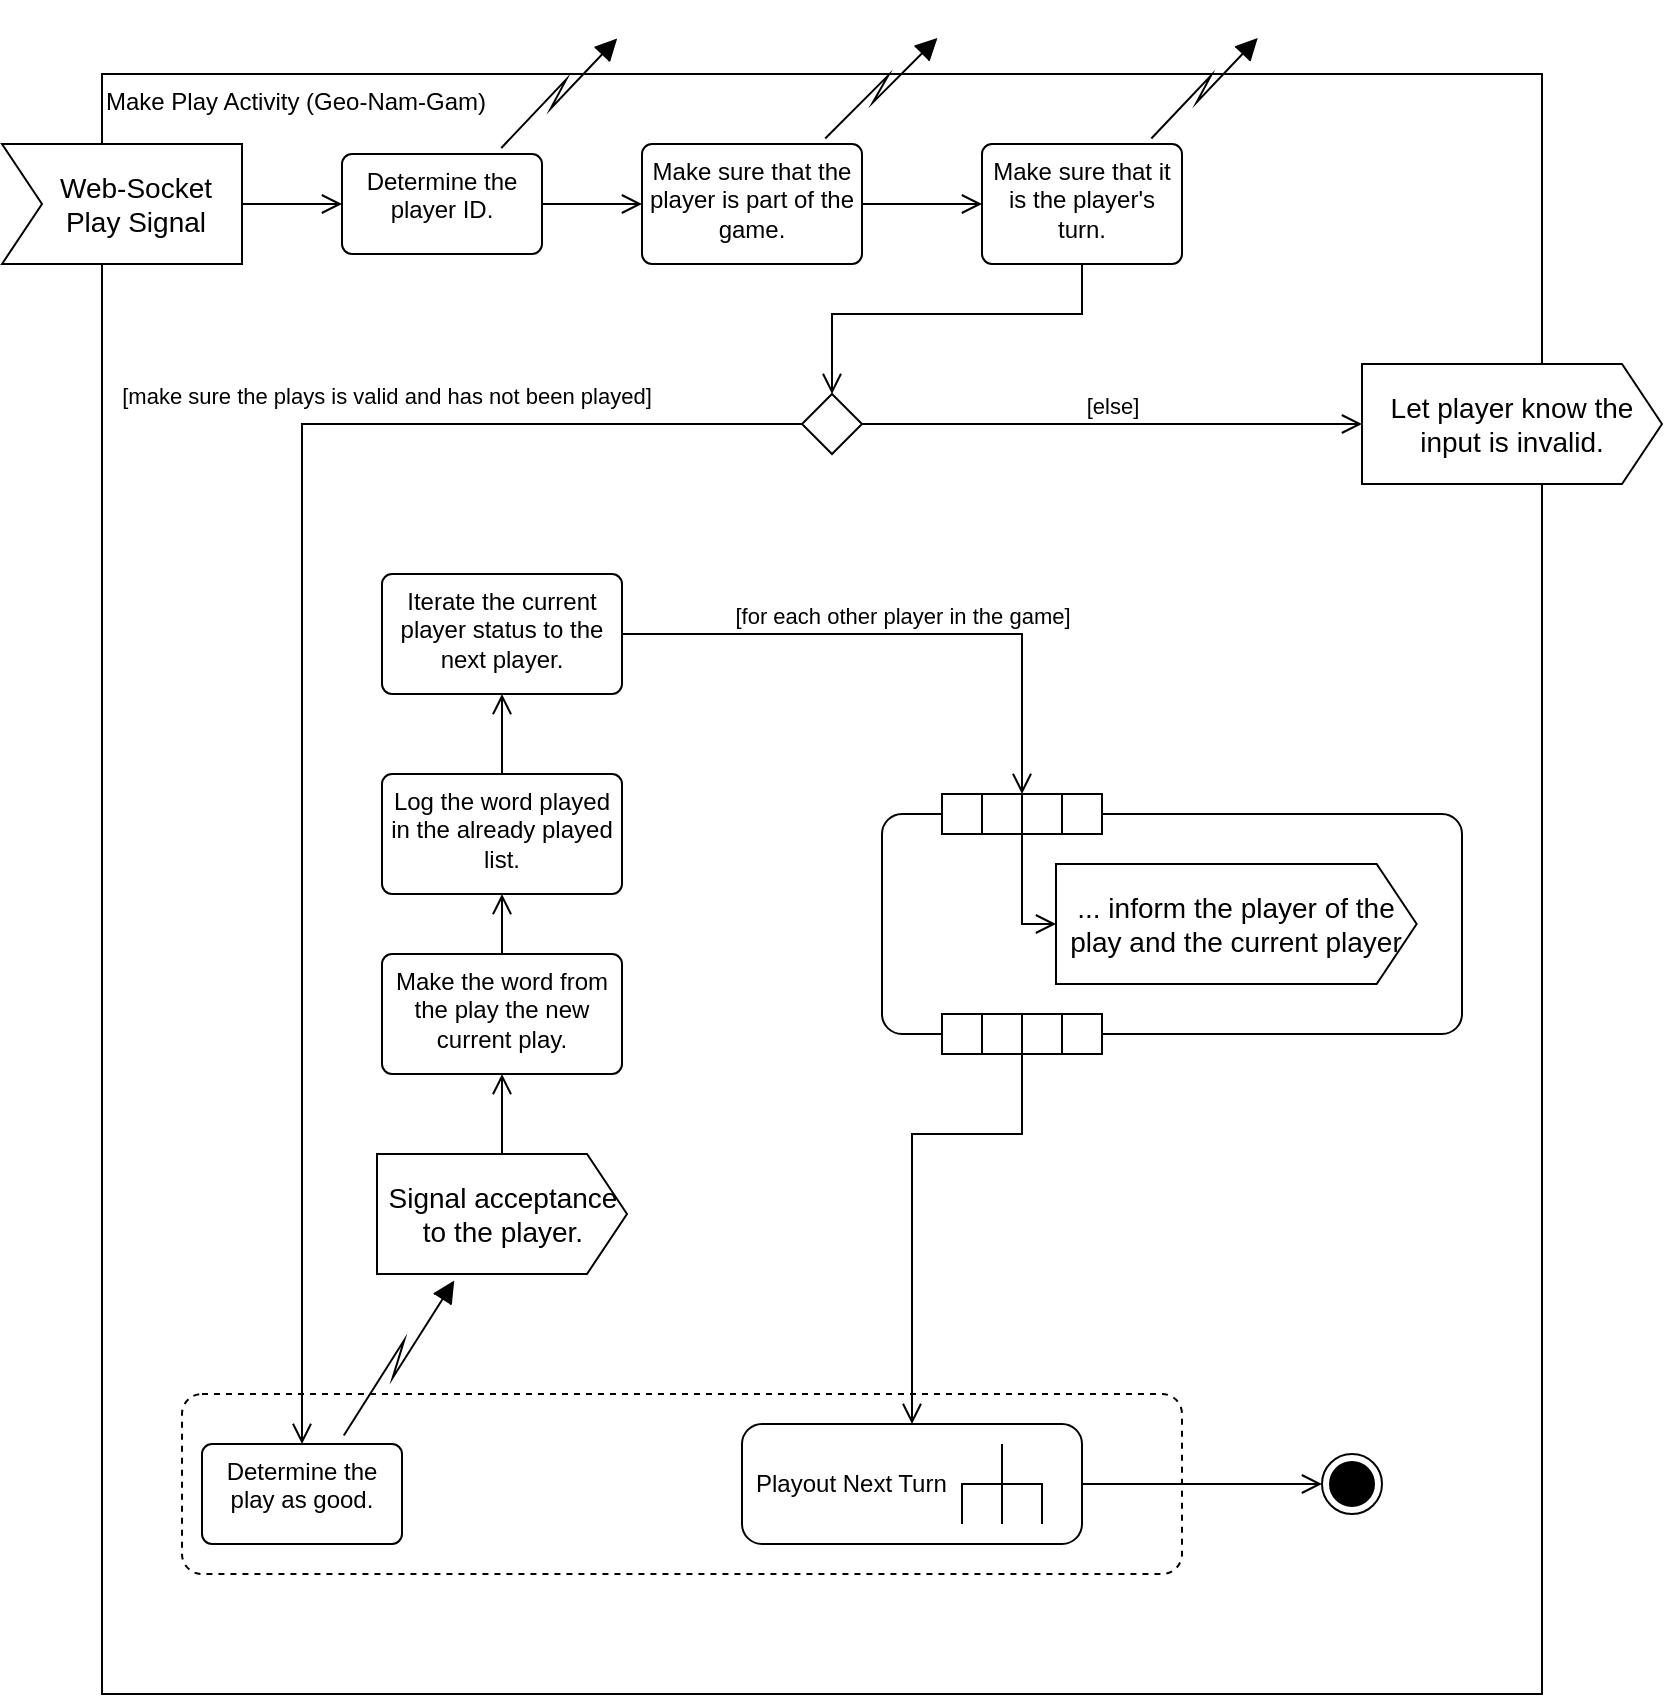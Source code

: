 <mxfile version="22.1.21" type="dropbox">
  <diagram name="Page-1" id="AaKEh45s2t-YWn4S7Cl9">
    <mxGraphModel dx="977" dy="507" grid="1" gridSize="10" guides="1" tooltips="1" connect="1" arrows="1" fold="1" page="1" pageScale="1" pageWidth="850" pageHeight="1100" math="0" shadow="0">
      <root>
        <mxCell id="0" />
        <mxCell id="1" parent="0" />
        <mxCell id="Vzgmn9DdHG6oVKUZLne5-1" value="Make Play Activity (Geo-Nam-Gam)" style="html=1;dashed=0;whiteSpace=wrap;align=left;verticalAlign=top;" vertex="1" parent="1">
          <mxGeometry x="60" y="40" width="720" height="810" as="geometry" />
        </mxCell>
        <mxCell id="Vzgmn9DdHG6oVKUZLne5-2" value="Web-Socket Play Signal" style="html=1;shape=mxgraph.infographic.ribbonSimple;notch1=20;notch2=0;align=center;verticalAlign=middle;fontSize=14;fontStyle=0;fillColor=#FFFFFF;flipH=0;spacingRight=0;spacingLeft=14;whiteSpace=wrap;" vertex="1" parent="1">
          <mxGeometry x="10" y="75" width="120" height="60" as="geometry" />
        </mxCell>
        <mxCell id="Vzgmn9DdHG6oVKUZLne5-3" value="Determine the player ID." style="html=1;align=center;verticalAlign=top;rounded=1;absoluteArcSize=1;arcSize=10;dashed=0;whiteSpace=wrap;" vertex="1" parent="1">
          <mxGeometry x="180" y="80" width="100" height="50" as="geometry" />
        </mxCell>
        <mxCell id="Vzgmn9DdHG6oVKUZLne5-4" value="" style="endArrow=open;startArrow=none;endFill=0;startFill=0;endSize=8;html=1;verticalAlign=bottom;labelBackgroundColor=none;strokeWidth=1;rounded=0;" edge="1" parent="1" source="Vzgmn9DdHG6oVKUZLne5-2" target="Vzgmn9DdHG6oVKUZLne5-3">
          <mxGeometry width="160" relative="1" as="geometry">
            <mxPoint x="340" y="160" as="sourcePoint" />
            <mxPoint x="500" y="160" as="targetPoint" />
          </mxGeometry>
        </mxCell>
        <mxCell id="Vzgmn9DdHG6oVKUZLne5-5" value="Make sure that the player is part of the game." style="html=1;align=center;verticalAlign=top;rounded=1;absoluteArcSize=1;arcSize=10;dashed=0;whiteSpace=wrap;" vertex="1" parent="1">
          <mxGeometry x="330" y="75" width="110" height="60" as="geometry" />
        </mxCell>
        <mxCell id="Vzgmn9DdHG6oVKUZLne5-6" value="" style="endArrow=open;startArrow=none;endFill=0;startFill=0;endSize=8;html=1;verticalAlign=bottom;labelBackgroundColor=none;strokeWidth=1;rounded=0;" edge="1" parent="1" target="Vzgmn9DdHG6oVKUZLne5-5" source="Vzgmn9DdHG6oVKUZLne5-3">
          <mxGeometry width="160" relative="1" as="geometry">
            <mxPoint x="330" y="105" as="sourcePoint" />
            <mxPoint x="700" y="160" as="targetPoint" />
          </mxGeometry>
        </mxCell>
        <mxCell id="Vzgmn9DdHG6oVKUZLne5-7" value="Make sure that it is the player&#39;s turn." style="html=1;align=center;verticalAlign=top;rounded=1;absoluteArcSize=1;arcSize=10;dashed=0;whiteSpace=wrap;" vertex="1" parent="1">
          <mxGeometry x="500" y="75" width="100" height="60" as="geometry" />
        </mxCell>
        <mxCell id="Vzgmn9DdHG6oVKUZLne5-8" value="" style="endArrow=open;startArrow=none;endFill=0;startFill=0;endSize=8;html=1;verticalAlign=bottom;labelBackgroundColor=none;strokeWidth=1;rounded=0;" edge="1" parent="1" target="Vzgmn9DdHG6oVKUZLne5-7" source="Vzgmn9DdHG6oVKUZLne5-5">
          <mxGeometry width="160" relative="1" as="geometry">
            <mxPoint x="530" y="105" as="sourcePoint" />
            <mxPoint x="900" y="160" as="targetPoint" />
          </mxGeometry>
        </mxCell>
        <mxCell id="Vzgmn9DdHG6oVKUZLne5-34" value="" style="html=1;align=center;verticalAlign=top;rounded=1;absoluteArcSize=1;arcSize=20;dashed=1;whiteSpace=wrap;" vertex="1" parent="1">
          <mxGeometry x="100" y="700" width="500" height="90" as="geometry" />
        </mxCell>
        <mxCell id="Vzgmn9DdHG6oVKUZLne5-9" value="Determine the play as good." style="html=1;align=center;verticalAlign=top;rounded=1;absoluteArcSize=1;arcSize=10;dashed=0;whiteSpace=wrap;" vertex="1" parent="1">
          <mxGeometry x="110" y="725" width="100" height="50" as="geometry" />
        </mxCell>
        <mxCell id="Vzgmn9DdHG6oVKUZLne5-10" value="" style="shape=mxgraph.lean_mapping.electronic_info_flow_edge;html=1;rounded=0;" edge="1" parent="1" source="Vzgmn9DdHG6oVKUZLne5-5">
          <mxGeometry width="160" relative="1" as="geometry">
            <mxPoint x="340" y="160" as="sourcePoint" />
            <mxPoint x="480" y="20" as="targetPoint" />
          </mxGeometry>
        </mxCell>
        <mxCell id="Vzgmn9DdHG6oVKUZLne5-11" value="" style="shape=mxgraph.lean_mapping.electronic_info_flow_edge;html=1;rounded=0;" edge="1" parent="1" source="Vzgmn9DdHG6oVKUZLne5-7">
          <mxGeometry width="160" relative="1" as="geometry">
            <mxPoint x="340" y="160" as="sourcePoint" />
            <mxPoint x="640" y="20" as="targetPoint" />
          </mxGeometry>
        </mxCell>
        <mxCell id="Vzgmn9DdHG6oVKUZLne5-12" value="" style="rhombus;" vertex="1" parent="1">
          <mxGeometry x="410" y="200" width="30" height="30" as="geometry" />
        </mxCell>
        <mxCell id="Vzgmn9DdHG6oVKUZLne5-13" value="" style="endArrow=open;startArrow=none;endFill=0;startFill=0;endSize=8;html=1;verticalAlign=bottom;labelBackgroundColor=none;strokeWidth=1;rounded=0;entryX=0.5;entryY=0;entryDx=0;entryDy=0;" edge="1" parent="1" source="Vzgmn9DdHG6oVKUZLne5-7" target="Vzgmn9DdHG6oVKUZLne5-12">
          <mxGeometry width="160" relative="1" as="geometry">
            <mxPoint x="450" y="115" as="sourcePoint" />
            <mxPoint x="510" y="115" as="targetPoint" />
            <Array as="points">
              <mxPoint x="550" y="160" />
              <mxPoint x="425" y="160" />
            </Array>
          </mxGeometry>
        </mxCell>
        <mxCell id="Vzgmn9DdHG6oVKUZLne5-14" value="[make sure the plays is valid and has not been played]" style="endArrow=open;startArrow=none;endFill=0;startFill=0;endSize=8;html=1;verticalAlign=bottom;labelBackgroundColor=none;strokeWidth=1;rounded=0;exitX=0;exitY=0.5;exitDx=0;exitDy=0;" edge="1" parent="1" source="Vzgmn9DdHG6oVKUZLne5-12" target="Vzgmn9DdHG6oVKUZLne5-9">
          <mxGeometry x="-0.453" y="-5" width="160" relative="1" as="geometry">
            <mxPoint x="290" y="115" as="sourcePoint" />
            <mxPoint x="340" y="115" as="targetPoint" />
            <Array as="points">
              <mxPoint x="160" y="215" />
            </Array>
            <mxPoint as="offset" />
          </mxGeometry>
        </mxCell>
        <mxCell id="Vzgmn9DdHG6oVKUZLne5-15" value="[else]" style="endArrow=open;startArrow=none;endFill=0;startFill=0;endSize=8;html=1;verticalAlign=bottom;labelBackgroundColor=none;strokeWidth=1;rounded=0;exitX=1;exitY=0.5;exitDx=0;exitDy=0;" edge="1" parent="1" source="Vzgmn9DdHG6oVKUZLne5-12" target="Vzgmn9DdHG6oVKUZLne5-17">
          <mxGeometry width="160" relative="1" as="geometry">
            <mxPoint x="695" y="215" as="sourcePoint" />
            <mxPoint x="570" y="280" as="targetPoint" />
            <Array as="points">
              <mxPoint x="570" y="215" />
            </Array>
          </mxGeometry>
        </mxCell>
        <mxCell id="Vzgmn9DdHG6oVKUZLne5-17" value="Let player know the input is invalid." style="html=1;shape=mxgraph.infographic.ribbonSimple;notch1=0;notch2=20;align=center;verticalAlign=middle;fontSize=14;fontStyle=0;fillColor=#FFFFFF;whiteSpace=wrap;" vertex="1" parent="1">
          <mxGeometry x="690" y="185" width="150" height="60" as="geometry" />
        </mxCell>
        <mxCell id="Vzgmn9DdHG6oVKUZLne5-18" value="Log the word played in the already played list." style="html=1;align=center;verticalAlign=top;rounded=1;absoluteArcSize=1;arcSize=10;dashed=0;whiteSpace=wrap;" vertex="1" parent="1">
          <mxGeometry x="200" y="390" width="120" height="60" as="geometry" />
        </mxCell>
        <mxCell id="Vzgmn9DdHG6oVKUZLne5-20" value="Iterate the current player status to the next player." style="html=1;align=center;verticalAlign=top;rounded=1;absoluteArcSize=1;arcSize=10;dashed=0;whiteSpace=wrap;" vertex="1" parent="1">
          <mxGeometry x="200" y="290" width="120" height="60" as="geometry" />
        </mxCell>
        <mxCell id="Vzgmn9DdHG6oVKUZLne5-21" value="" style="endArrow=open;startArrow=none;endFill=0;startFill=0;endSize=8;html=1;verticalAlign=bottom;labelBackgroundColor=none;strokeWidth=1;rounded=0;" edge="1" parent="1" source="Vzgmn9DdHG6oVKUZLne5-18" target="Vzgmn9DdHG6oVKUZLne5-20">
          <mxGeometry width="160" relative="1" as="geometry">
            <mxPoint x="220" y="320" as="sourcePoint" />
            <mxPoint x="310" y="320" as="targetPoint" />
          </mxGeometry>
        </mxCell>
        <mxCell id="Vzgmn9DdHG6oVKUZLne5-25" value="[for each other player in the game]" style="endArrow=open;startArrow=none;endFill=0;startFill=0;endSize=8;html=1;verticalAlign=bottom;labelBackgroundColor=none;strokeWidth=1;rounded=0;entryX=1;entryY=0;entryDx=0;entryDy=0;" edge="1" parent="1" source="Vzgmn9DdHG6oVKUZLne5-20" target="Vzgmn9DdHG6oVKUZLne5-41">
          <mxGeometry width="160" relative="1" as="geometry">
            <mxPoint x="373" y="320" as="sourcePoint" />
            <mxPoint x="640" y="379" as="targetPoint" />
            <Array as="points">
              <mxPoint x="520" y="320" />
            </Array>
          </mxGeometry>
        </mxCell>
        <mxCell id="Vzgmn9DdHG6oVKUZLne5-33" value="" style="shape=mxgraph.lean_mapping.electronic_info_flow_edge;html=1;rounded=0;" edge="1" parent="1" source="Vzgmn9DdHG6oVKUZLne5-9" target="Vzgmn9DdHG6oVKUZLne5-55">
          <mxGeometry width="160" relative="1" as="geometry">
            <mxPoint x="340" y="470" as="sourcePoint" />
            <mxPoint x="500" y="470" as="targetPoint" />
          </mxGeometry>
        </mxCell>
        <mxCell id="Vzgmn9DdHG6oVKUZLne5-35" value="Make the word from the play the new current play." style="html=1;align=center;verticalAlign=top;rounded=1;absoluteArcSize=1;arcSize=10;dashed=0;whiteSpace=wrap;" vertex="1" parent="1">
          <mxGeometry x="200" y="480" width="120" height="60" as="geometry" />
        </mxCell>
        <mxCell id="Vzgmn9DdHG6oVKUZLne5-36" value="" style="endArrow=open;startArrow=none;endFill=0;startFill=0;endSize=8;html=1;verticalAlign=bottom;labelBackgroundColor=none;strokeWidth=1;rounded=0;" edge="1" parent="1" source="Vzgmn9DdHG6oVKUZLne5-35" target="Vzgmn9DdHG6oVKUZLne5-18">
          <mxGeometry width="160" relative="1" as="geometry">
            <mxPoint x="400" y="380" as="sourcePoint" />
            <mxPoint x="450" y="380" as="targetPoint" />
          </mxGeometry>
        </mxCell>
        <mxCell id="Vzgmn9DdHG6oVKUZLne5-37" value="" style="shape=mxgraph.lean_mapping.electronic_info_flow_edge;html=1;rounded=0;" edge="1" parent="1" source="Vzgmn9DdHG6oVKUZLne5-3">
          <mxGeometry width="160" relative="1" as="geometry">
            <mxPoint x="429" y="85" as="sourcePoint" />
            <mxPoint x="320" y="20" as="targetPoint" />
          </mxGeometry>
        </mxCell>
        <mxCell id="Vzgmn9DdHG6oVKUZLne5-38" value="" style="html=1;dashed=0;rounded=1;absoluteArcSize=1;arcSize=20;verticalAlign=middle;align=center;whiteSpace=wrap;" vertex="1" parent="1">
          <mxGeometry x="450" y="410" width="290" height="110" as="geometry" />
        </mxCell>
        <mxCell id="Vzgmn9DdHG6oVKUZLne5-39" value="" style="group;resizeWidth=0;resizeHeight=0;html=1;" vertex="1" parent="Vzgmn9DdHG6oVKUZLne5-38">
          <mxGeometry width="80" height="20" relative="1" as="geometry">
            <mxPoint x="30" y="-10" as="offset" />
          </mxGeometry>
        </mxCell>
        <mxCell id="Vzgmn9DdHG6oVKUZLne5-40" value="" style="resizeWidth=0;resizeHeight=0;points=[[0,0],[0.5,0],[1,0]];html=1;whiteSpace=wrap;" vertex="1" parent="Vzgmn9DdHG6oVKUZLne5-39">
          <mxGeometry width="20" height="20" relative="1" as="geometry">
            <mxPoint as="offset" />
          </mxGeometry>
        </mxCell>
        <mxCell id="Vzgmn9DdHG6oVKUZLne5-41" value="" style="resizeWidth=0;resizeHeight=0;points=[[0,0],[0.5,0],[1,0]];html=1;whiteSpace=wrap;" vertex="1" parent="Vzgmn9DdHG6oVKUZLne5-39">
          <mxGeometry width="20" height="20" relative="1" as="geometry">
            <mxPoint x="20" as="offset" />
          </mxGeometry>
        </mxCell>
        <mxCell id="Vzgmn9DdHG6oVKUZLne5-42" value="" style="resizeWidth=0;resizeHeight=0;points=[[0,0],[0.5,0],[1,0]];html=1;whiteSpace=wrap;" vertex="1" parent="Vzgmn9DdHG6oVKUZLne5-39">
          <mxGeometry width="20" height="20" relative="1" as="geometry">
            <mxPoint x="40" as="offset" />
          </mxGeometry>
        </mxCell>
        <mxCell id="Vzgmn9DdHG6oVKUZLne5-43" value="" style="resizeWidth=0;resizeHeight=0;points=[[0,0],[0.5,0],[1,0]];html=1;whiteSpace=wrap;" vertex="1" parent="Vzgmn9DdHG6oVKUZLne5-39">
          <mxGeometry width="20" height="20" relative="1" as="geometry">
            <mxPoint x="60" as="offset" />
          </mxGeometry>
        </mxCell>
        <mxCell id="Vzgmn9DdHG6oVKUZLne5-44" value="" style="group;resizeWidth=0;resizeHeight=0;html=1;" vertex="1" parent="Vzgmn9DdHG6oVKUZLne5-38">
          <mxGeometry y="1" width="80" height="20" relative="1" as="geometry">
            <mxPoint x="30" y="-10" as="offset" />
          </mxGeometry>
        </mxCell>
        <mxCell id="Vzgmn9DdHG6oVKUZLne5-45" value="" style="resizeWidth=0;resizeHeight=0;points=[[0,1],[0.5,1],[1,1]];html=1;whiteSpace=wrap;" vertex="1" parent="Vzgmn9DdHG6oVKUZLne5-44">
          <mxGeometry width="20" height="20" relative="1" as="geometry">
            <mxPoint as="offset" />
          </mxGeometry>
        </mxCell>
        <mxCell id="Vzgmn9DdHG6oVKUZLne5-46" value="" style="resizeWidth=0;resizeHeight=0;points=[[0,1],[0.5,1],[1,1]];html=1;whiteSpace=wrap;" vertex="1" parent="Vzgmn9DdHG6oVKUZLne5-44">
          <mxGeometry width="20" height="20" relative="1" as="geometry">
            <mxPoint x="20" as="offset" />
          </mxGeometry>
        </mxCell>
        <mxCell id="Vzgmn9DdHG6oVKUZLne5-47" value="" style="resizeWidth=0;resizeHeight=0;points=[[0,1],[0.5,1],[1,1]];html=1;whiteSpace=wrap;" vertex="1" parent="Vzgmn9DdHG6oVKUZLne5-44">
          <mxGeometry width="20" height="20" relative="1" as="geometry">
            <mxPoint x="40" as="offset" />
          </mxGeometry>
        </mxCell>
        <mxCell id="Vzgmn9DdHG6oVKUZLne5-48" value="" style="resizeWidth=0;resizeHeight=0;points=[[0,1],[0.5,1],[1,1]];html=1;whiteSpace=wrap;" vertex="1" parent="Vzgmn9DdHG6oVKUZLne5-44">
          <mxGeometry width="20" height="20" relative="1" as="geometry">
            <mxPoint x="60" as="offset" />
          </mxGeometry>
        </mxCell>
        <mxCell id="Vzgmn9DdHG6oVKUZLne5-49" value="... inform the player of the play and the current player" style="html=1;shape=mxgraph.infographic.ribbonSimple;notch1=0;notch2=20;align=center;verticalAlign=middle;fontSize=14;fontStyle=0;fillColor=#FFFFFF;whiteSpace=wrap;" vertex="1" parent="Vzgmn9DdHG6oVKUZLne5-38">
          <mxGeometry x="87" y="25" width="180.332" height="60" as="geometry" />
        </mxCell>
        <mxCell id="Vzgmn9DdHG6oVKUZLne5-50" value="" style="endArrow=open;startArrow=none;endFill=0;startFill=0;endSize=8;html=1;verticalAlign=bottom;labelBackgroundColor=none;strokeWidth=1;rounded=0;exitX=0.5;exitY=1;exitDx=0;exitDy=0;" edge="1" parent="Vzgmn9DdHG6oVKUZLne5-38" source="Vzgmn9DdHG6oVKUZLne5-39" target="Vzgmn9DdHG6oVKUZLne5-49">
          <mxGeometry width="160" relative="1" as="geometry">
            <mxPoint x="70.303" y="-47" as="sourcePoint" />
            <mxPoint x="70.303" as="targetPoint" />
            <Array as="points">
              <mxPoint x="70.0" y="55" />
            </Array>
          </mxGeometry>
        </mxCell>
        <mxCell id="Vzgmn9DdHG6oVKUZLne5-51" value="" style="endArrow=open;startArrow=none;endFill=0;startFill=0;endSize=8;html=1;verticalAlign=bottom;labelBackgroundColor=none;strokeWidth=1;rounded=0;exitX=0;exitY=1;exitDx=0;exitDy=0;" edge="1" parent="1" source="Vzgmn9DdHG6oVKUZLne5-47" target="Vzgmn9DdHG6oVKUZLne5-57">
          <mxGeometry width="160" relative="1" as="geometry">
            <mxPoint x="530" y="400" as="sourcePoint" />
            <mxPoint x="547" y="445" as="targetPoint" />
            <Array as="points">
              <mxPoint x="520" y="570" />
              <mxPoint x="465" y="570" />
            </Array>
          </mxGeometry>
        </mxCell>
        <mxCell id="Vzgmn9DdHG6oVKUZLne5-52" value="" style="ellipse;html=1;shape=endState;fillColor=strokeColor;" vertex="1" parent="1">
          <mxGeometry x="670" y="730" width="30" height="30" as="geometry" />
        </mxCell>
        <mxCell id="Vzgmn9DdHG6oVKUZLne5-53" value="" style="endArrow=open;startArrow=none;endFill=0;startFill=0;endSize=8;html=1;verticalAlign=bottom;labelBackgroundColor=none;strokeWidth=1;rounded=0;" edge="1" parent="1" source="Vzgmn9DdHG6oVKUZLne5-57" target="Vzgmn9DdHG6oVKUZLne5-52">
          <mxGeometry width="160" relative="1" as="geometry">
            <mxPoint x="440" y="870" as="sourcePoint" />
            <mxPoint x="600" y="870" as="targetPoint" />
          </mxGeometry>
        </mxCell>
        <mxCell id="Vzgmn9DdHG6oVKUZLne5-55" value="Signal acceptance to the player." style="html=1;shape=mxgraph.infographic.ribbonSimple;notch1=0;notch2=20;align=center;verticalAlign=middle;fontSize=14;fontStyle=0;fillColor=#FFFFFF;whiteSpace=wrap;" vertex="1" parent="1">
          <mxGeometry x="197.5" y="580" width="125" height="60" as="geometry" />
        </mxCell>
        <mxCell id="Vzgmn9DdHG6oVKUZLne5-56" value="" style="endArrow=open;startArrow=none;endFill=0;startFill=0;endSize=8;html=1;verticalAlign=bottom;labelBackgroundColor=none;strokeWidth=1;rounded=0;" edge="1" parent="1" source="Vzgmn9DdHG6oVKUZLne5-55" target="Vzgmn9DdHG6oVKUZLne5-35">
          <mxGeometry width="160" relative="1" as="geometry">
            <mxPoint x="190" y="602.5" as="sourcePoint" />
            <mxPoint x="377.5" y="550" as="targetPoint" />
          </mxGeometry>
        </mxCell>
        <mxCell id="Vzgmn9DdHG6oVKUZLne5-57" value="Playout Next Turn" style="shape=mxgraph.uml25.behaviorAction;html=1;rounded=1;absoluteArcSize=1;arcSize=10;align=left;spacingLeft=5;whiteSpace=wrap;" vertex="1" parent="1">
          <mxGeometry x="380" y="715" width="170" height="60" as="geometry" />
        </mxCell>
      </root>
    </mxGraphModel>
  </diagram>
</mxfile>
